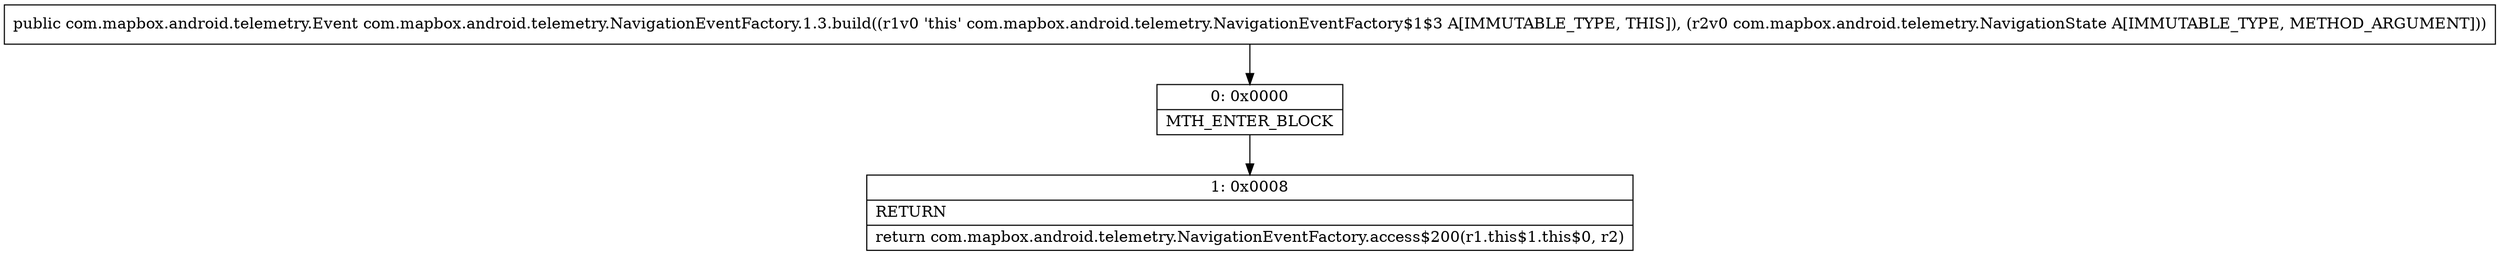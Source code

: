 digraph "CFG forcom.mapbox.android.telemetry.NavigationEventFactory.1.3.build(Lcom\/mapbox\/android\/telemetry\/NavigationState;)Lcom\/mapbox\/android\/telemetry\/Event;" {
Node_0 [shape=record,label="{0\:\ 0x0000|MTH_ENTER_BLOCK\l}"];
Node_1 [shape=record,label="{1\:\ 0x0008|RETURN\l|return com.mapbox.android.telemetry.NavigationEventFactory.access$200(r1.this$1.this$0, r2)\l}"];
MethodNode[shape=record,label="{public com.mapbox.android.telemetry.Event com.mapbox.android.telemetry.NavigationEventFactory.1.3.build((r1v0 'this' com.mapbox.android.telemetry.NavigationEventFactory$1$3 A[IMMUTABLE_TYPE, THIS]), (r2v0 com.mapbox.android.telemetry.NavigationState A[IMMUTABLE_TYPE, METHOD_ARGUMENT])) }"];
MethodNode -> Node_0;
Node_0 -> Node_1;
}

